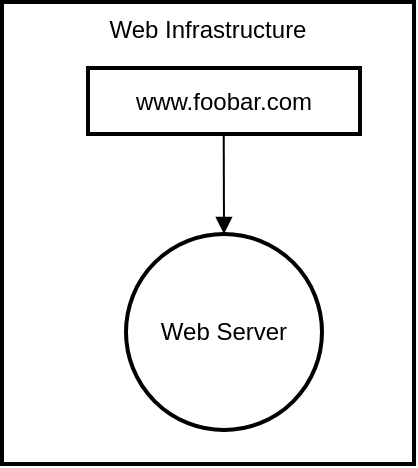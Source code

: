 <mxfile version="21.3.5" type="github">
  <diagram name="Page-1" id="Mg19pzPVZFwwo0_jK6pv">
    <mxGraphModel>
      <root>
        <mxCell id="0" />
        <mxCell id="1" parent="0" />
        <mxCell id="2" value="Web Infrastructure" style="whiteSpace=wrap;strokeWidth=2;verticalAlign=top;" vertex="1" parent="1">
          <mxGeometry width="206" height="231" as="geometry" />
        </mxCell>
        <mxCell id="3" value="Web Server" style="ellipse;aspect=fixed;strokeWidth=2;whiteSpace=wrap;" vertex="1" parent="2">
          <mxGeometry x="62" y="116" width="98" height="98" as="geometry" />
        </mxCell>
        <mxCell id="4" value="www.foobar.com" style="whiteSpace=wrap;strokeWidth=2;" vertex="1" parent="2">
          <mxGeometry x="43" y="33" width="136" height="33" as="geometry" />
        </mxCell>
        <mxCell id="5" value="" style="curved=1;startArrow=none;endArrow=block;exitX=0.499;exitY=1.012;entryX=0.499;entryY=0.004;" edge="1" parent="2" source="4" target="3">
          <mxGeometry relative="1" as="geometry">
            <Array as="points" />
          </mxGeometry>
        </mxCell>
      </root>
    </mxGraphModel>
  </diagram>
</mxfile>
